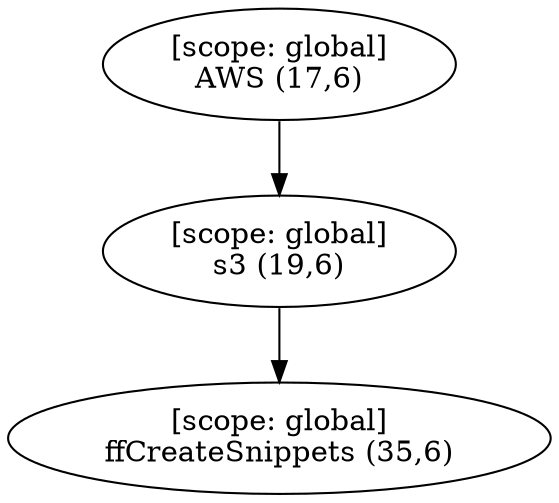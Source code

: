 digraph G {
  graph [ rankdir =TB ];
subgraph global {
  graph [ label = "Scope [global]" ];
  "[scope: global]
AWS (17,6)";
  "[scope: global]
s3 (19,6)";
  "[scope: global]
ffCreateSnippets (35,6)";
}

  "[scope: global]
AWS (17,6)" -> "[scope: global]
s3 (19,6)";
  "[scope: global]
s3 (19,6)" -> "[scope: global]
ffCreateSnippets (35,6)";
}
